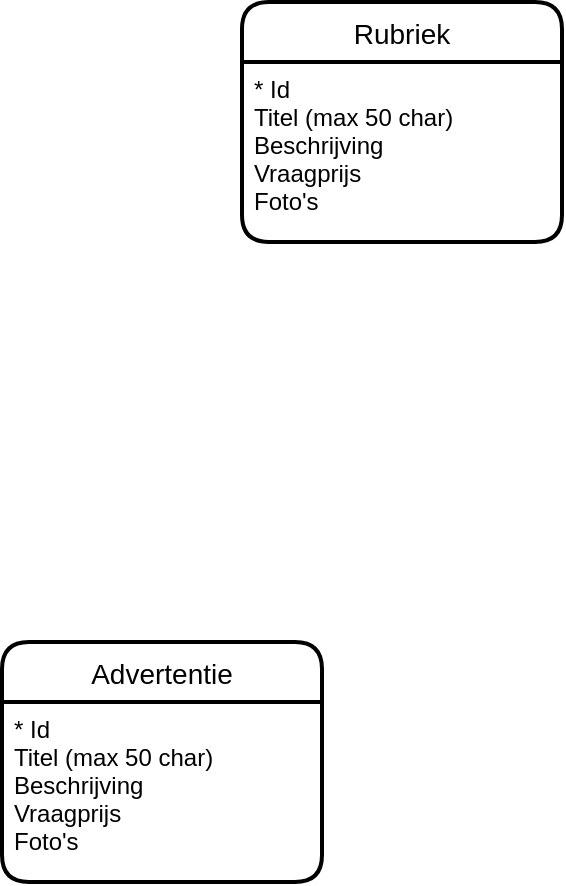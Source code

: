 <mxfile version="20.2.3" type="device"><diagram id="manOORcW_U1K0ihqpNEQ" name="Page-1"><mxGraphModel dx="1102" dy="759" grid="1" gridSize="10" guides="1" tooltips="1" connect="1" arrows="1" fold="1" page="1" pageScale="1" pageWidth="827" pageHeight="1169" math="0" shadow="0"><root><mxCell id="0"/><mxCell id="1" parent="0"/><mxCell id="e5V5ec1hU3C2v6XwBY7J-1" value="Advertentie" style="swimlane;childLayout=stackLayout;horizontal=1;startSize=30;horizontalStack=0;rounded=1;fontSize=14;fontStyle=0;strokeWidth=2;resizeParent=0;resizeLast=1;shadow=0;dashed=0;align=center;" vertex="1" parent="1"><mxGeometry x="140" y="470" width="160" height="120" as="geometry"/></mxCell><mxCell id="e5V5ec1hU3C2v6XwBY7J-2" value="* Id&#10;Titel (max 50 char)&#10;Beschrijving&#10;Vraagprijs&#10;Foto's" style="align=left;strokeColor=none;fillColor=none;spacingLeft=4;fontSize=12;verticalAlign=top;resizable=0;rotatable=0;part=1;" vertex="1" parent="e5V5ec1hU3C2v6XwBY7J-1"><mxGeometry y="30" width="160" height="90" as="geometry"/></mxCell><mxCell id="e5V5ec1hU3C2v6XwBY7J-4" value="Rubriek" style="swimlane;childLayout=stackLayout;horizontal=1;startSize=30;horizontalStack=0;rounded=1;fontSize=14;fontStyle=0;strokeWidth=2;resizeParent=0;resizeLast=1;shadow=0;dashed=0;align=center;" vertex="1" parent="1"><mxGeometry x="260" y="150" width="160" height="120" as="geometry"/></mxCell><mxCell id="e5V5ec1hU3C2v6XwBY7J-5" value="* Id&#10;Titel (max 50 char)&#10;Beschrijving&#10;Vraagprijs&#10;Foto's" style="align=left;strokeColor=none;fillColor=none;spacingLeft=4;fontSize=12;verticalAlign=top;resizable=0;rotatable=0;part=1;" vertex="1" parent="e5V5ec1hU3C2v6XwBY7J-4"><mxGeometry y="30" width="160" height="90" as="geometry"/></mxCell></root></mxGraphModel></diagram></mxfile>